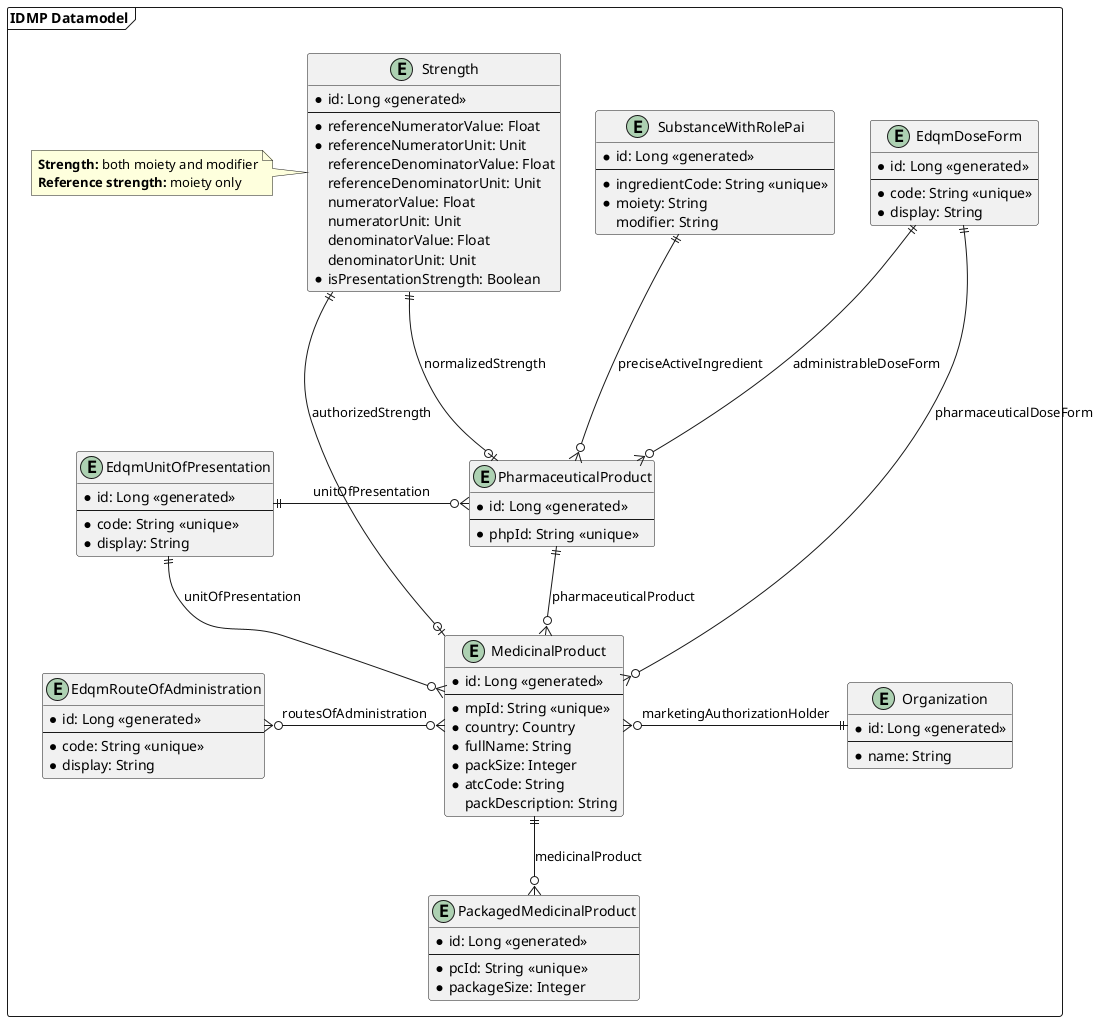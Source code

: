 @startuml
'https://plantuml.com/class-diagram

package "IDMP Datamodel" as idmpDatamodel <<frame>> {
    entity EdqmRouteOfAdministration {
        * id: Long <<generated>>
        --
        * code: String <<unique>>
        * display: String
    }

    entity EdqmUnitOfPresentation {
        * id: Long <<generated>>
        --
        * code: String <<unique>>
        * display: String
    }

    together {
        entity EdqmDoseForm {
            * id: Long <<generated>>
            --
            * code: String <<unique>>
            * display: String
        }

        entity Strength {
            * id: Long <<generated>>
            --
            * referenceNumeratorValue: Float
            * referenceNumeratorUnit: Unit
            referenceDenominatorValue: Float
            referenceDenominatorUnit: Unit
            numeratorValue: Float
            numeratorUnit: Unit
            denominatorValue: Float
            denominatorUnit: Unit
            * isPresentationStrength: Boolean
        }

        entity SubstanceWithRolePai {
            * id: Long <<generated>>
            --
            * ingredientCode: String <<unique>>
            * moiety: String
            modifier: String
        }

        note left of Strength {
                    **Strength:** both moiety and modifier
                    **Reference strength:** moiety only
                }
    }

    entity PharmaceuticalProduct {
        * id: Long <<generated>>
        --
        * phpId: String <<unique>>
    }

    entity MedicinalProduct {
        * id: Long <<generated>>
        --
        * mpId: String <<unique>>
        * country: Country
        * fullName: String
        * packSize: Integer
        * atcCode: String
        packDescription: String
    }

    entity PackagedMedicinalProduct {
        * id: Long <<generated>>
        --
        * pcId: String <<unique>>
        * packageSize: Integer
    }

    entity Organization {
        * id: Long <<generated>>
        --
        * name: String
    }

    EdqmUnitOfPresentation ||-o{ PharmaceuticalProduct : unitOfPresentation
    EdqmUnitOfPresentation ||--o{ MedicinalProduct : unitOfPresentation

    SubstanceWithRolePai ||---o{ PharmaceuticalProduct : preciseActiveIngredient
    EdqmDoseForm ||---o{ PharmaceuticalProduct : administrableDoseForm
    Strength ||---o| PharmaceuticalProduct : normalizedStrength

    PharmaceuticalProduct ||--o{ MedicinalProduct : pharmaceuticalProduct

    MedicinalProduct ||--o{ PackagedMedicinalProduct : medicinalProduct
    MedicinalProduct }o--|| EdqmDoseForm : pharmaceuticalDoseForm
    MedicinalProduct |o--|| Strength : authorizedStrength
    EdqmRouteOfAdministration }o-o{ MedicinalProduct : routesOfAdministration

    MedicinalProduct }o-|| Organization : marketingAuthorizationHolder
}
@enduml